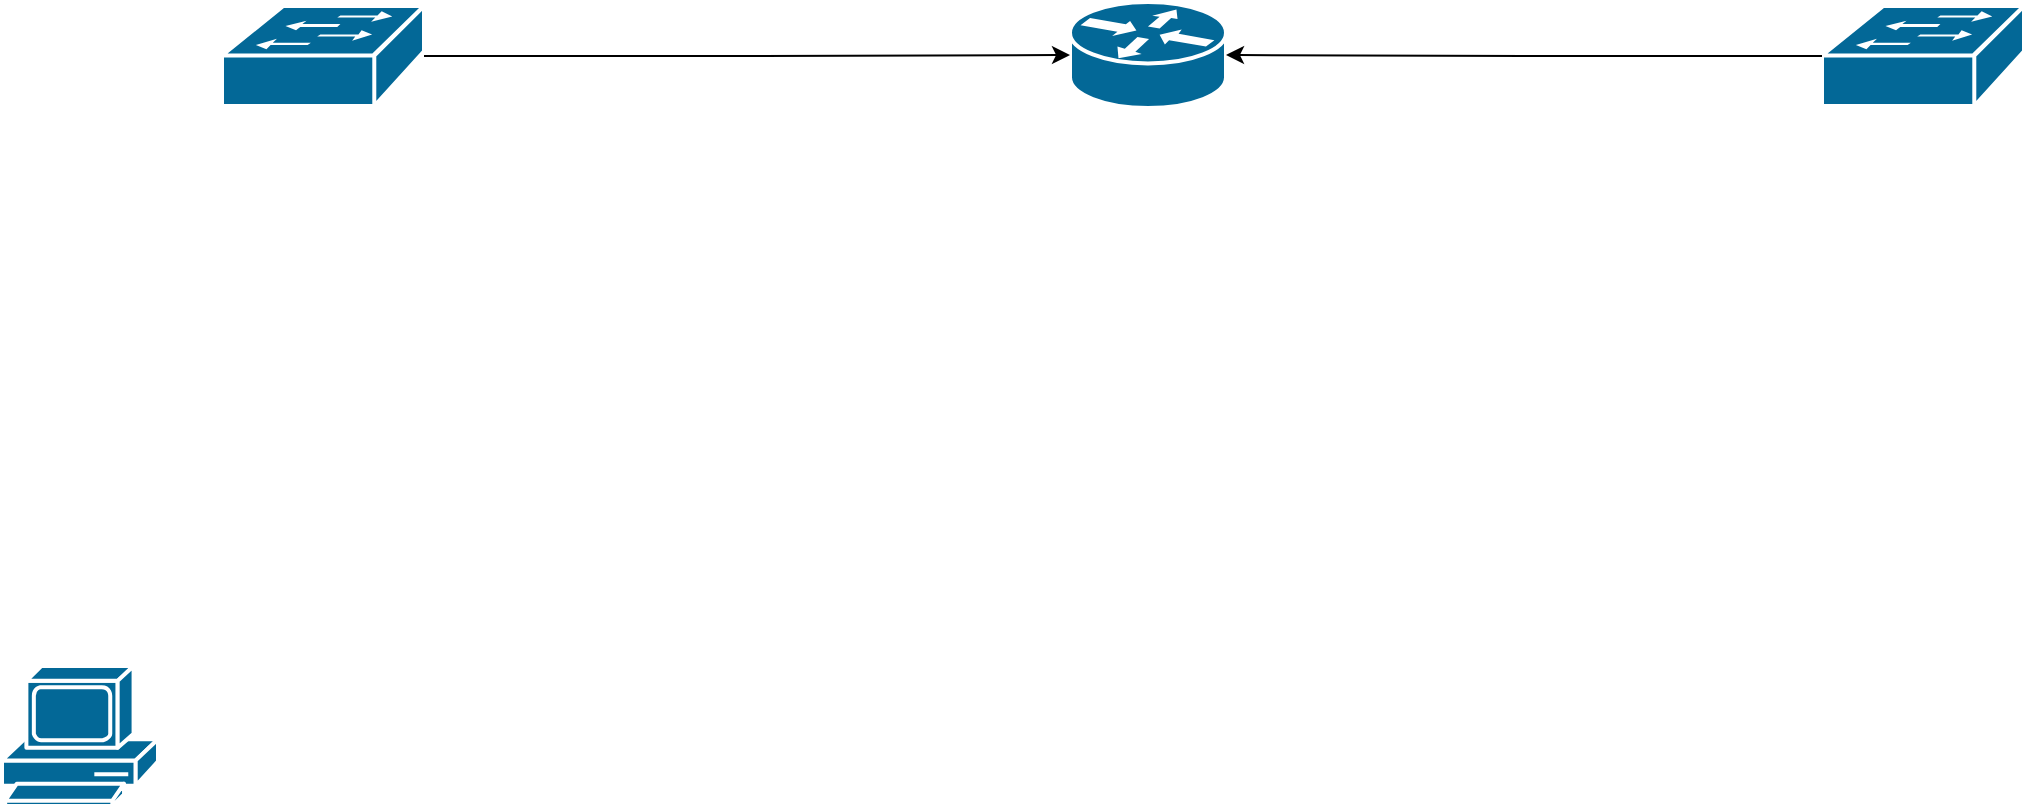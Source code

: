 <mxfile version="25.0.3">
  <diagram name="Pagina-1" id="Egg3Sr3a4JfllCXwYRmJ">
    <mxGraphModel dx="1287" dy="767" grid="1" gridSize="10" guides="1" tooltips="1" connect="1" arrows="1" fold="1" page="1" pageScale="1" pageWidth="827" pageHeight="1169" math="0" shadow="0">
      <root>
        <mxCell id="0" />
        <mxCell id="1" parent="0" />
        <mxCell id="5_992U5cpK-N7UOIysrV-1" value="" style="shape=mxgraph.cisco.routers.router;sketch=0;html=1;pointerEvents=1;dashed=0;fillColor=#036897;strokeColor=#ffffff;strokeWidth=2;verticalLabelPosition=bottom;verticalAlign=top;align=center;outlineConnect=0;" vertex="1" parent="1">
          <mxGeometry x="554" y="198" width="78" height="53" as="geometry" />
        </mxCell>
        <mxCell id="5_992U5cpK-N7UOIysrV-6" style="edgeStyle=orthogonalEdgeStyle;rounded=0;orthogonalLoop=1;jettySize=auto;html=1;" edge="1" parent="1" source="5_992U5cpK-N7UOIysrV-2" target="5_992U5cpK-N7UOIysrV-1">
          <mxGeometry relative="1" as="geometry" />
        </mxCell>
        <mxCell id="5_992U5cpK-N7UOIysrV-2" value="" style="shape=mxgraph.cisco.switches.workgroup_switch;sketch=0;html=1;pointerEvents=1;dashed=0;fillColor=#036897;strokeColor=#ffffff;strokeWidth=2;verticalLabelPosition=bottom;verticalAlign=top;align=center;outlineConnect=0;" vertex="1" parent="1">
          <mxGeometry x="130" y="200" width="101" height="50" as="geometry" />
        </mxCell>
        <mxCell id="5_992U5cpK-N7UOIysrV-3" value="" style="shape=mxgraph.cisco.switches.workgroup_switch;sketch=0;html=1;pointerEvents=1;dashed=0;fillColor=#036897;strokeColor=#ffffff;strokeWidth=2;verticalLabelPosition=bottom;verticalAlign=top;align=center;outlineConnect=0;" vertex="1" parent="1">
          <mxGeometry x="930" y="200" width="101" height="50" as="geometry" />
        </mxCell>
        <mxCell id="5_992U5cpK-N7UOIysrV-5" value="" style="shape=mxgraph.cisco.computers_and_peripherals.pc;sketch=0;html=1;pointerEvents=1;dashed=0;fillColor=#036897;strokeColor=#ffffff;strokeWidth=2;verticalLabelPosition=bottom;verticalAlign=top;align=center;outlineConnect=0;" vertex="1" parent="1">
          <mxGeometry x="20" y="530" width="78" height="70" as="geometry" />
        </mxCell>
        <mxCell id="5_992U5cpK-N7UOIysrV-7" style="edgeStyle=orthogonalEdgeStyle;rounded=0;orthogonalLoop=1;jettySize=auto;html=1;entryX=1;entryY=0.5;entryDx=0;entryDy=0;entryPerimeter=0;" edge="1" parent="1" source="5_992U5cpK-N7UOIysrV-3" target="5_992U5cpK-N7UOIysrV-1">
          <mxGeometry relative="1" as="geometry" />
        </mxCell>
      </root>
    </mxGraphModel>
  </diagram>
</mxfile>

